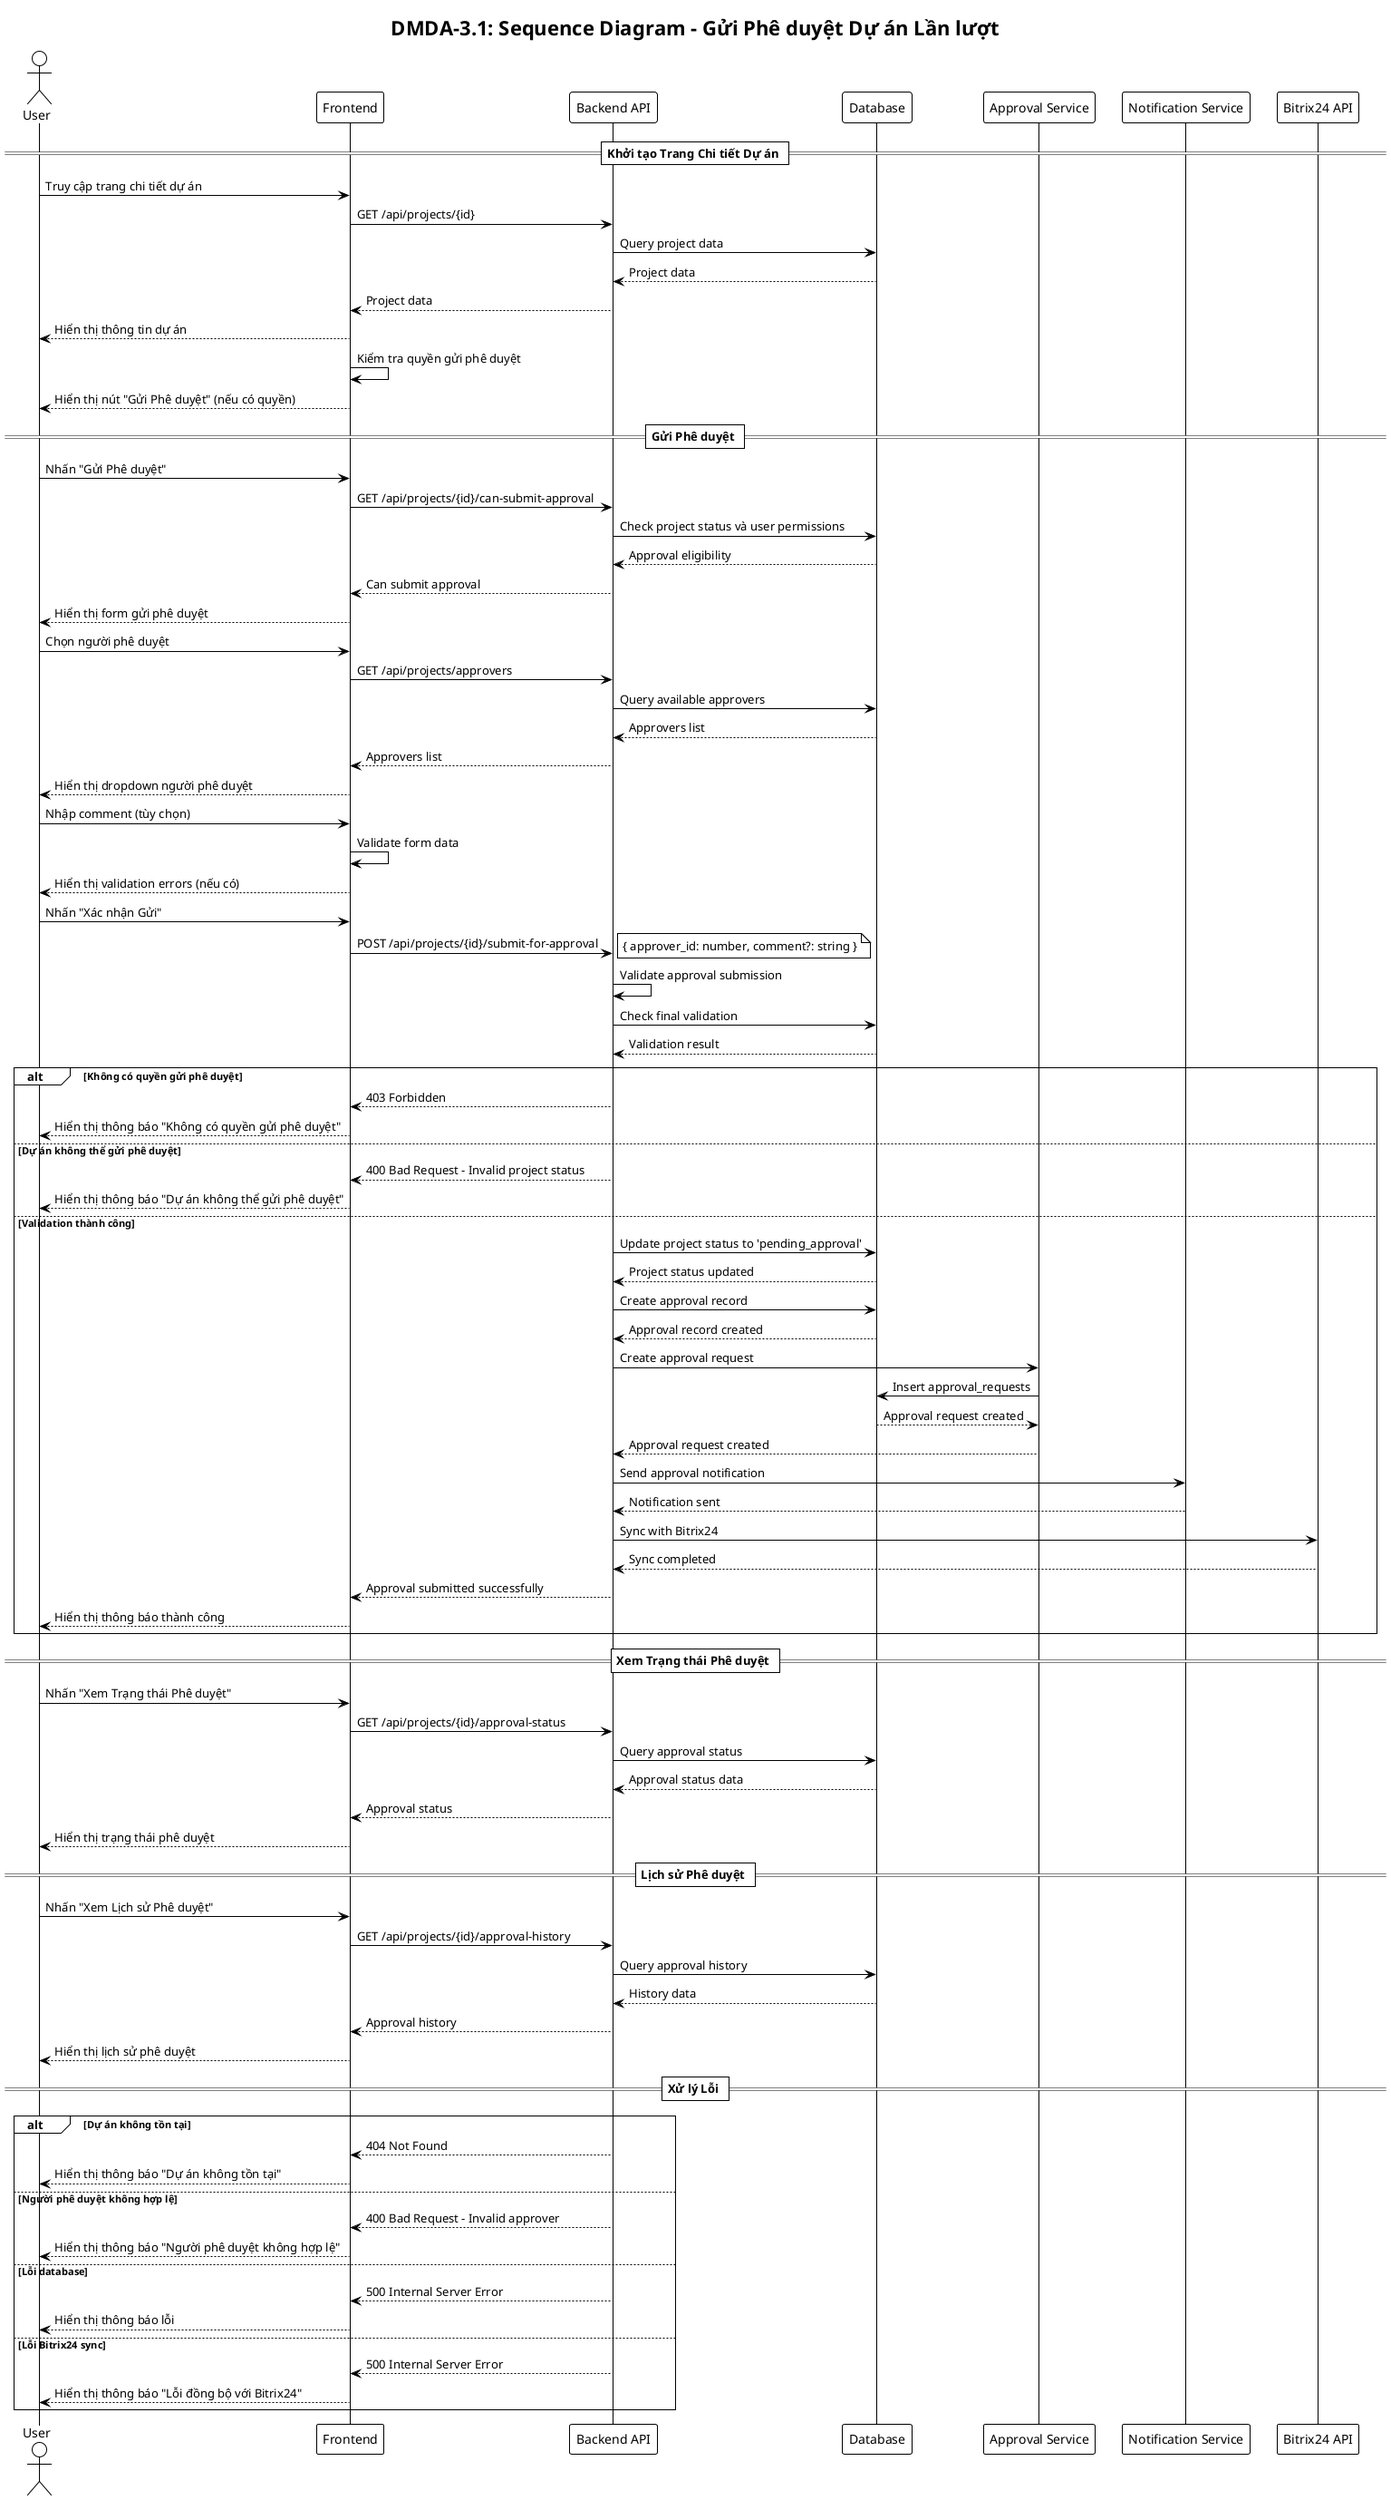 @startuml DMDA-3.1 Sequence Diagram
!theme plain
skinparam sequenceFontSize 12

title DMDA-3.1: Sequence Diagram - Gửi Phê duyệt Dự án Lần lượt

actor User as U
participant "Frontend" as F
participant "Backend API" as B
participant "Database" as D
participant "Approval Service" as A
participant "Notification Service" as N
participant "Bitrix24 API" as B24

== Khởi tạo Trang Chi tiết Dự án ==

U -> F: Truy cập trang chi tiết dự án
F -> B: GET /api/projects/{id}
B -> D: Query project data
D --> B: Project data
B --> F: Project data
F --> U: Hiển thị thông tin dự án

F -> F: Kiểm tra quyền gửi phê duyệt
F --> U: Hiển thị nút "Gửi Phê duyệt" (nếu có quyền)

== Gửi Phê duyệt ==

U -> F: Nhấn "Gửi Phê duyệt"
F -> B: GET /api/projects/{id}/can-submit-approval
B -> D: Check project status và user permissions
D --> B: Approval eligibility
B --> F: Can submit approval
F --> U: Hiển thị form gửi phê duyệt

U -> F: Chọn người phê duyệt
F -> B: GET /api/projects/approvers
B -> D: Query available approvers
D --> B: Approvers list
B --> F: Approvers list
F --> U: Hiển thị dropdown người phê duyệt

U -> F: Nhập comment (tùy chọn)
F -> F: Validate form data
F --> U: Hiển thị validation errors (nếu có)

U -> F: Nhấn "Xác nhận Gửi"
F -> B: POST /api/projects/{id}/submit-for-approval
note right: { approver_id: number, comment?: string }

B -> B: Validate approval submission
B -> D: Check final validation
D --> B: Validation result

alt Không có quyền gửi phê duyệt
    B --> F: 403 Forbidden
    F --> U: Hiển thị thông báo "Không có quyền gửi phê duyệt"
else Dự án không thể gửi phê duyệt
    B --> F: 400 Bad Request - Invalid project status
    F --> U: Hiển thị thông báo "Dự án không thể gửi phê duyệt"
else Validation thành công
    B -> D: Update project status to 'pending_approval'
    D --> B: Project status updated
    B -> D: Create approval record
    D --> B: Approval record created
    B -> A: Create approval request
    A -> D: Insert approval_requests
    D --> A: Approval request created
    A --> B: Approval request created
    B -> N: Send approval notification
    N --> B: Notification sent
    B -> B24: Sync with Bitrix24
    B24 --> B: Sync completed
    B --> F: Approval submitted successfully
    F --> U: Hiển thị thông báo thành công
end

== Xem Trạng thái Phê duyệt ==

U -> F: Nhấn "Xem Trạng thái Phê duyệt"
F -> B: GET /api/projects/{id}/approval-status
B -> D: Query approval status
D --> B: Approval status data
B --> F: Approval status
F --> U: Hiển thị trạng thái phê duyệt

== Lịch sử Phê duyệt ==

U -> F: Nhấn "Xem Lịch sử Phê duyệt"
F -> B: GET /api/projects/{id}/approval-history
B -> D: Query approval history
D --> B: History data
B --> F: Approval history
F --> U: Hiển thị lịch sử phê duyệt

== Xử lý Lỗi ==

alt Dự án không tồn tại
    B --> F: 404 Not Found
    F --> U: Hiển thị thông báo "Dự án không tồn tại"
else Người phê duyệt không hợp lệ
    B --> F: 400 Bad Request - Invalid approver
    F --> U: Hiển thị thông báo "Người phê duyệt không hợp lệ"
else Lỗi database
    B --> F: 500 Internal Server Error
    F --> U: Hiển thị thông báo lỗi
else Lỗi Bitrix24 sync
    B --> F: 500 Internal Server Error
    F --> U: Hiển thị thông báo "Lỗi đồng bộ với Bitrix24"
end

@enduml
